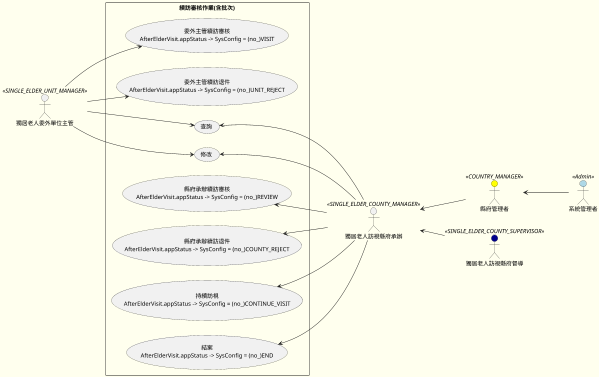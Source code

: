@startuml

skinparam BackgroundColor #ffffee
scale 600 width

skinparam actor {
  BackgroundColor<<Admin>> LightBlue
  BackgroundColor<<COUNTRY_MANAGER>> Yellow
  BackgroundColor<<SINGLE_ELDER_COUNTY_SUPERVISOR>> DarkBlue
  BackgroundColor<<SINGLE_ELDER_NOTIFIER>> Purple
}

skinparam usecase {
  ArrowColor<<External>> DarkGreen
}

left to right direction

actor 系統管理者<<Admin>>
actor 縣府管理者<<COUNTRY_MANAGER>>
actor 獨居老人訪視縣府承辦<<SINGLE_ELDER_COUNTY_MANAGER>>
actor 獨居老人訪視縣府督導<<SINGLE_ELDER_COUNTY_SUPERVISOR>>
actor 獨居老人委外單位主管<<SINGLE_ELDER_UNIT_MANAGER>>

rectangle 續訪審核作業(含批次) {


  usecase VISIT as "委外主管續訪審核
  AfterElderVisit.appStatus -> SysConfig = (no_)VISIT"
  usecase UNIT_REJECT as "委外主管續訪退件
  AfterElderVisit.appStatus -> SysConfig = (no_)UNIT_REJECT"
  usecase QUERY as "查詢"
  usecase UPDATE as "修改"
  usecase REVIEW as "縣府承辦續訪審核
  AfterElderVisit.appStatus -> SysConfig = (no_)REVIEW"
  usecase COUNTY_REJECT as "縣府承辦續訪退件
  AfterElderVisit.appStatus -> SysConfig = (no_)COUNTY_REJECT"
  usecase CONTINUE_VISIT as "持續訪視
  AfterElderVisit.appStatus -> SysConfig = (no_)CONTINUE_VISIT"
  usecase END as "結案
  AfterElderVisit.appStatus -> SysConfig = (no_)END"

  QUERY <-UP- 獨居老人委外單位主管
  UPDATE <-UP- 獨居老人委外單位主管
  VISIT <-UP- 獨居老人委外單位主管
  UNIT_REJECT <-UP- 獨居老人委外單位主管
  
  QUERY <-- 獨居老人訪視縣府承辦
  UPDATE <-- 獨居老人訪視縣府承辦
  REVIEW <-- 獨居老人訪視縣府承辦
  COUNTY_REJECT <-- 獨居老人訪視縣府承辦
  CONTINUE_VISIT <-- 獨居老人訪視縣府承辦
  END <-- 獨居老人訪視縣府承辦

  縣府管理者 <-- 系統管理者
  獨居老人訪視縣府承辦 <-- 獨居老人訪視縣府督導
  獨居老人訪視縣府承辦 <-- 縣府管理者


}

@enduml
